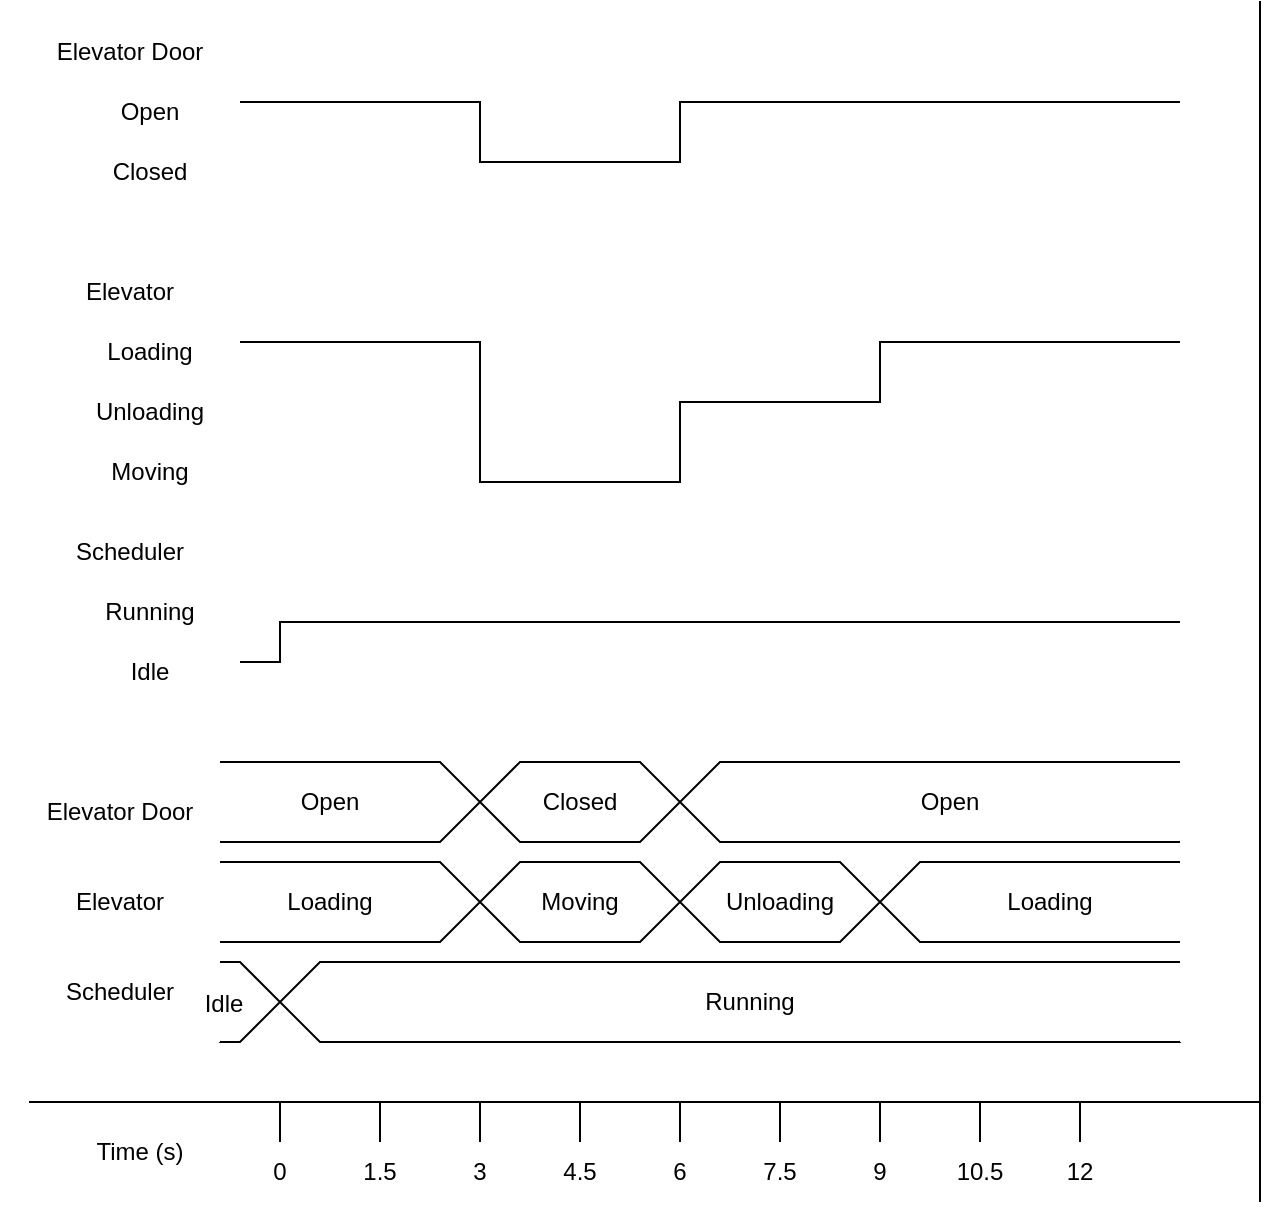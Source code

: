 <mxfile version="17.2.1" type="device"><diagram id="HoyUJeUU801dZwHToM5x" name="Page-1"><mxGraphModel dx="1102" dy="865" grid="1" gridSize="10" guides="1" tooltips="1" connect="1" arrows="1" fold="1" page="1" pageScale="1" pageWidth="850" pageHeight="1100" math="0" shadow="0"><root><mxCell id="0"/><mxCell id="1" parent="0"/><mxCell id="IDF-calFjhTrmIe_yZ9g-1" value="Elevator Door" style="text;html=1;strokeColor=none;fillColor=none;align=center;verticalAlign=middle;whiteSpace=wrap;rounded=0;" vertex="1" parent="1"><mxGeometry x="100" y="110" width="130" height="30" as="geometry"/></mxCell><mxCell id="IDF-calFjhTrmIe_yZ9g-2" value="Elevator" style="text;html=1;strokeColor=none;fillColor=none;align=center;verticalAlign=middle;whiteSpace=wrap;rounded=0;" vertex="1" parent="1"><mxGeometry x="100" y="230" width="130" height="30" as="geometry"/></mxCell><mxCell id="IDF-calFjhTrmIe_yZ9g-3" value="Scheduler" style="text;html=1;strokeColor=none;fillColor=none;align=center;verticalAlign=middle;whiteSpace=wrap;rounded=0;" vertex="1" parent="1"><mxGeometry x="100" y="360" width="130" height="30" as="geometry"/></mxCell><mxCell id="IDF-calFjhTrmIe_yZ9g-4" value="Running" style="text;html=1;strokeColor=none;fillColor=none;align=center;verticalAlign=middle;whiteSpace=wrap;rounded=0;" vertex="1" parent="1"><mxGeometry x="140" y="390" width="70" height="30" as="geometry"/></mxCell><mxCell id="IDF-calFjhTrmIe_yZ9g-6" value="Idle" style="text;html=1;strokeColor=none;fillColor=none;align=center;verticalAlign=middle;whiteSpace=wrap;rounded=0;" vertex="1" parent="1"><mxGeometry x="150" y="420" width="50" height="30" as="geometry"/></mxCell><mxCell id="IDF-calFjhTrmIe_yZ9g-7" value="Loading" style="text;html=1;strokeColor=none;fillColor=none;align=center;verticalAlign=middle;whiteSpace=wrap;rounded=0;" vertex="1" parent="1"><mxGeometry x="130" y="260" width="90" height="30" as="geometry"/></mxCell><mxCell id="IDF-calFjhTrmIe_yZ9g-8" value="Moving" style="text;html=1;strokeColor=none;fillColor=none;align=center;verticalAlign=middle;whiteSpace=wrap;rounded=0;" vertex="1" parent="1"><mxGeometry x="140" y="320" width="70" height="30" as="geometry"/></mxCell><mxCell id="IDF-calFjhTrmIe_yZ9g-9" value="Open" style="text;html=1;strokeColor=none;fillColor=none;align=center;verticalAlign=middle;whiteSpace=wrap;rounded=0;" vertex="1" parent="1"><mxGeometry x="135" y="140" width="80" height="30" as="geometry"/></mxCell><mxCell id="IDF-calFjhTrmIe_yZ9g-10" value="Closed" style="text;html=1;strokeColor=none;fillColor=none;align=center;verticalAlign=middle;whiteSpace=wrap;rounded=0;" vertex="1" parent="1"><mxGeometry x="140" y="170" width="70" height="30" as="geometry"/></mxCell><mxCell id="IDF-calFjhTrmIe_yZ9g-15" value="Time (s)" style="text;html=1;strokeColor=none;fillColor=none;align=center;verticalAlign=middle;whiteSpace=wrap;rounded=0;" vertex="1" parent="1"><mxGeometry x="140" y="660" width="60" height="30" as="geometry"/></mxCell><mxCell id="IDF-calFjhTrmIe_yZ9g-16" value="Unloading" style="text;html=1;strokeColor=none;fillColor=none;align=center;verticalAlign=middle;whiteSpace=wrap;rounded=0;" vertex="1" parent="1"><mxGeometry x="135" y="290" width="80" height="30" as="geometry"/></mxCell><mxCell id="IDF-calFjhTrmIe_yZ9g-19" value="" style="edgeStyle=elbowEdgeStyle;elbow=horizontal;endArrow=none;html=1;rounded=0;endFill=0;" edge="1" parent="1"><mxGeometry width="50" height="50" relative="1" as="geometry"><mxPoint x="220" y="150" as="sourcePoint"/><mxPoint x="400" y="180" as="targetPoint"/><Array as="points"><mxPoint x="340" y="170"/></Array></mxGeometry></mxCell><mxCell id="IDF-calFjhTrmIe_yZ9g-20" value="" style="edgeStyle=elbowEdgeStyle;elbow=horizontal;endArrow=none;html=1;rounded=0;endFill=0;" edge="1" parent="1"><mxGeometry width="50" height="50" relative="1" as="geometry"><mxPoint x="400" y="180" as="sourcePoint"/><mxPoint x="690" y="150" as="targetPoint"/><Array as="points"><mxPoint x="440" y="170"/></Array></mxGeometry></mxCell><mxCell id="IDF-calFjhTrmIe_yZ9g-21" value="" style="edgeStyle=elbowEdgeStyle;elbow=horizontal;endArrow=none;html=1;rounded=0;endFill=0;" edge="1" parent="1"><mxGeometry width="50" height="50" relative="1" as="geometry"><mxPoint x="220" y="270" as="sourcePoint"/><mxPoint x="430" y="340" as="targetPoint"/><Array as="points"><mxPoint x="340" y="300"/></Array></mxGeometry></mxCell><mxCell id="IDF-calFjhTrmIe_yZ9g-22" value="" style="edgeStyle=elbowEdgeStyle;elbow=horizontal;endArrow=none;html=1;rounded=0;endFill=0;" edge="1" parent="1"><mxGeometry width="50" height="50" relative="1" as="geometry"><mxPoint x="410" y="340" as="sourcePoint"/><mxPoint x="510" y="300" as="targetPoint"/><Array as="points"><mxPoint x="440" y="320"/></Array></mxGeometry></mxCell><mxCell id="IDF-calFjhTrmIe_yZ9g-23" value="" style="edgeStyle=elbowEdgeStyle;elbow=horizontal;endArrow=none;html=1;rounded=0;endFill=0;" edge="1" parent="1"><mxGeometry width="50" height="50" relative="1" as="geometry"><mxPoint x="500" y="300" as="sourcePoint"/><mxPoint x="690" y="270" as="targetPoint"/><Array as="points"><mxPoint x="540" y="270"/></Array></mxGeometry></mxCell><mxCell id="IDF-calFjhTrmIe_yZ9g-24" value="" style="edgeStyle=elbowEdgeStyle;elbow=horizontal;endArrow=none;html=1;rounded=0;endFill=0;" edge="1" parent="1"><mxGeometry width="50" height="50" relative="1" as="geometry"><mxPoint x="220" y="430" as="sourcePoint"/><mxPoint x="690" y="410" as="targetPoint"/><Array as="points"><mxPoint x="240" y="420"/></Array></mxGeometry></mxCell><mxCell id="IDF-calFjhTrmIe_yZ9g-38" value="" style="group" vertex="1" connectable="0" parent="1"><mxGeometry x="170" y="470" width="560" height="150" as="geometry"/></mxCell><mxCell id="IDF-calFjhTrmIe_yZ9g-35" value="" style="group" vertex="1" connectable="0" parent="IDF-calFjhTrmIe_yZ9g-38"><mxGeometry x="20" y="10" width="520" height="140" as="geometry"/></mxCell><mxCell id="IDF-calFjhTrmIe_yZ9g-26" value="Running" style="shape=hexagon;perimeter=hexagonPerimeter2;whiteSpace=wrap;html=1;fixedSize=1;" vertex="1" parent="IDF-calFjhTrmIe_yZ9g-35"><mxGeometry x="50" y="100" width="470" height="40" as="geometry"/></mxCell><mxCell id="IDF-calFjhTrmIe_yZ9g-27" value="Loading" style="shape=hexagon;perimeter=hexagonPerimeter2;whiteSpace=wrap;html=1;fixedSize=1;" vertex="1" parent="IDF-calFjhTrmIe_yZ9g-35"><mxGeometry y="50" width="150" height="40" as="geometry"/></mxCell><mxCell id="IDF-calFjhTrmIe_yZ9g-28" value="Moving" style="shape=hexagon;perimeter=hexagonPerimeter2;whiteSpace=wrap;html=1;fixedSize=1;" vertex="1" parent="IDF-calFjhTrmIe_yZ9g-35"><mxGeometry x="150" y="50" width="100" height="40" as="geometry"/></mxCell><mxCell id="IDF-calFjhTrmIe_yZ9g-29" value="Unloading" style="shape=hexagon;perimeter=hexagonPerimeter2;whiteSpace=wrap;html=1;fixedSize=1;" vertex="1" parent="IDF-calFjhTrmIe_yZ9g-35"><mxGeometry x="250" y="50" width="100" height="40" as="geometry"/></mxCell><mxCell id="IDF-calFjhTrmIe_yZ9g-30" value="Loading" style="shape=hexagon;perimeter=hexagonPerimeter2;whiteSpace=wrap;html=1;fixedSize=1;" vertex="1" parent="IDF-calFjhTrmIe_yZ9g-35"><mxGeometry x="350" y="50" width="170" height="40" as="geometry"/></mxCell><mxCell id="IDF-calFjhTrmIe_yZ9g-31" value="" style="shape=hexagon;perimeter=hexagonPerimeter2;whiteSpace=wrap;html=1;fixedSize=1;" vertex="1" parent="IDF-calFjhTrmIe_yZ9g-35"><mxGeometry y="100" width="50" height="40" as="geometry"/></mxCell><mxCell id="IDF-calFjhTrmIe_yZ9g-32" value="Open" style="shape=hexagon;perimeter=hexagonPerimeter2;whiteSpace=wrap;html=1;fixedSize=1;" vertex="1" parent="IDF-calFjhTrmIe_yZ9g-35"><mxGeometry width="150" height="40" as="geometry"/></mxCell><mxCell id="IDF-calFjhTrmIe_yZ9g-33" value="Closed" style="shape=hexagon;perimeter=hexagonPerimeter2;whiteSpace=wrap;html=1;fixedSize=1;" vertex="1" parent="IDF-calFjhTrmIe_yZ9g-35"><mxGeometry x="150" width="100" height="40" as="geometry"/></mxCell><mxCell id="IDF-calFjhTrmIe_yZ9g-34" value="Open" style="shape=hexagon;perimeter=hexagonPerimeter2;whiteSpace=wrap;html=1;fixedSize=1;" vertex="1" parent="IDF-calFjhTrmIe_yZ9g-35"><mxGeometry x="250" width="270" height="40" as="geometry"/></mxCell><mxCell id="IDF-calFjhTrmIe_yZ9g-36" value="" style="rounded=0;whiteSpace=wrap;html=1;fillColor=default;strokeColor=none;" vertex="1" parent="IDF-calFjhTrmIe_yZ9g-38"><mxGeometry width="40" height="150" as="geometry"/></mxCell><mxCell id="IDF-calFjhTrmIe_yZ9g-37" value="" style="rounded=0;whiteSpace=wrap;html=1;fillColor=default;strokeColor=none;" vertex="1" parent="IDF-calFjhTrmIe_yZ9g-38"><mxGeometry x="520" width="30" height="150" as="geometry"/></mxCell><mxCell id="IDF-calFjhTrmIe_yZ9g-39" value="Scheduler" style="text;html=1;strokeColor=none;fillColor=none;align=center;verticalAlign=middle;whiteSpace=wrap;rounded=0;" vertex="1" parent="IDF-calFjhTrmIe_yZ9g-38"><mxGeometry x="-40" y="110" width="60" height="30" as="geometry"/></mxCell><mxCell id="IDF-calFjhTrmIe_yZ9g-42" value="Idle" style="text;html=1;strokeColor=none;fillColor=none;align=center;verticalAlign=middle;whiteSpace=wrap;rounded=0;" vertex="1" parent="IDF-calFjhTrmIe_yZ9g-38"><mxGeometry x="12" y="116" width="60" height="30" as="geometry"/></mxCell><mxCell id="IDF-calFjhTrmIe_yZ9g-40" value="Elevator" style="text;html=1;strokeColor=none;fillColor=none;align=center;verticalAlign=middle;whiteSpace=wrap;rounded=0;" vertex="1" parent="1"><mxGeometry x="130" y="535" width="60" height="30" as="geometry"/></mxCell><mxCell id="IDF-calFjhTrmIe_yZ9g-41" value="Elevator Door" style="text;html=1;strokeColor=none;fillColor=none;align=center;verticalAlign=middle;whiteSpace=wrap;rounded=0;" vertex="1" parent="1"><mxGeometry x="120" y="490" width="80" height="30" as="geometry"/></mxCell><mxCell id="IDF-calFjhTrmIe_yZ9g-44" value="" style="endArrow=none;html=1;rounded=0;entryX=1;entryY=1;entryDx=0;entryDy=0;" edge="1" parent="1"><mxGeometry width="50" height="50" relative="1" as="geometry"><mxPoint x="730" y="700" as="sourcePoint"/><mxPoint x="730" y="650" as="targetPoint"/></mxGeometry></mxCell><mxCell id="IDF-calFjhTrmIe_yZ9g-45" value="" style="endArrow=none;html=1;rounded=0;entryX=1;entryY=1;entryDx=0;entryDy=0;" edge="1" parent="1"><mxGeometry width="50" height="50" relative="1" as="geometry"><mxPoint x="240" y="670" as="sourcePoint"/><mxPoint x="240" y="650" as="targetPoint"/></mxGeometry></mxCell><mxCell id="IDF-calFjhTrmIe_yZ9g-46" value="" style="endArrow=none;html=1;rounded=0;entryX=1;entryY=1;entryDx=0;entryDy=0;" edge="1" parent="1"><mxGeometry width="50" height="50" relative="1" as="geometry"><mxPoint x="340" y="670" as="sourcePoint"/><mxPoint x="340" y="650" as="targetPoint"/></mxGeometry></mxCell><mxCell id="IDF-calFjhTrmIe_yZ9g-47" value="" style="endArrow=none;html=1;rounded=0;entryX=1;entryY=1;entryDx=0;entryDy=0;" edge="1" parent="1"><mxGeometry width="50" height="50" relative="1" as="geometry"><mxPoint x="440" y="670" as="sourcePoint"/><mxPoint x="440" y="650" as="targetPoint"/></mxGeometry></mxCell><mxCell id="IDF-calFjhTrmIe_yZ9g-48" value="" style="endArrow=none;html=1;rounded=0;entryX=1;entryY=1;entryDx=0;entryDy=0;" edge="1" parent="1"><mxGeometry width="50" height="50" relative="1" as="geometry"><mxPoint x="540" y="670" as="sourcePoint"/><mxPoint x="540" y="650" as="targetPoint"/></mxGeometry></mxCell><mxCell id="IDF-calFjhTrmIe_yZ9g-49" value="0" style="text;html=1;strokeColor=none;fillColor=none;align=center;verticalAlign=middle;whiteSpace=wrap;rounded=0;" vertex="1" parent="1"><mxGeometry x="210" y="670" width="60" height="30" as="geometry"/></mxCell><mxCell id="IDF-calFjhTrmIe_yZ9g-50" value="3" style="text;html=1;strokeColor=none;fillColor=none;align=center;verticalAlign=middle;whiteSpace=wrap;rounded=0;" vertex="1" parent="1"><mxGeometry x="310" y="670" width="60" height="30" as="geometry"/></mxCell><mxCell id="IDF-calFjhTrmIe_yZ9g-51" value="6" style="text;html=1;strokeColor=none;fillColor=none;align=center;verticalAlign=middle;whiteSpace=wrap;rounded=0;" vertex="1" parent="1"><mxGeometry x="410" y="670" width="60" height="30" as="geometry"/></mxCell><mxCell id="IDF-calFjhTrmIe_yZ9g-52" value="9" style="text;html=1;strokeColor=none;fillColor=none;align=center;verticalAlign=middle;whiteSpace=wrap;rounded=0;" vertex="1" parent="1"><mxGeometry x="510" y="670" width="60" height="30" as="geometry"/></mxCell><mxCell id="IDF-calFjhTrmIe_yZ9g-57" value="" style="endArrow=none;html=1;rounded=0;entryX=1;entryY=1;entryDx=0;entryDy=0;" edge="1" parent="1"><mxGeometry width="50" height="50" relative="1" as="geometry"><mxPoint x="640" y="670" as="sourcePoint"/><mxPoint x="640" y="650" as="targetPoint"/></mxGeometry></mxCell><mxCell id="IDF-calFjhTrmIe_yZ9g-58" value="12" style="text;html=1;strokeColor=none;fillColor=none;align=center;verticalAlign=middle;whiteSpace=wrap;rounded=0;" vertex="1" parent="1"><mxGeometry x="610" y="670" width="60" height="30" as="geometry"/></mxCell><mxCell id="IDF-calFjhTrmIe_yZ9g-60" value="" style="endArrow=none;html=1;rounded=0;entryX=1;entryY=1;entryDx=0;entryDy=0;" edge="1" parent="1"><mxGeometry width="50" height="50" relative="1" as="geometry"><mxPoint x="290" y="670" as="sourcePoint"/><mxPoint x="290" y="650" as="targetPoint"/></mxGeometry></mxCell><mxCell id="IDF-calFjhTrmIe_yZ9g-61" value="" style="endArrow=none;html=1;rounded=0;entryX=1;entryY=1;entryDx=0;entryDy=0;" edge="1" parent="1"><mxGeometry width="50" height="50" relative="1" as="geometry"><mxPoint x="390" y="670" as="sourcePoint"/><mxPoint x="390" y="650" as="targetPoint"/></mxGeometry></mxCell><mxCell id="IDF-calFjhTrmIe_yZ9g-62" value="" style="endArrow=none;html=1;rounded=0;entryX=1;entryY=1;entryDx=0;entryDy=0;" edge="1" parent="1"><mxGeometry width="50" height="50" relative="1" as="geometry"><mxPoint x="490" y="670" as="sourcePoint"/><mxPoint x="490" y="650" as="targetPoint"/></mxGeometry></mxCell><mxCell id="IDF-calFjhTrmIe_yZ9g-63" value="" style="endArrow=none;html=1;rounded=0;entryX=1;entryY=1;entryDx=0;entryDy=0;" edge="1" parent="1"><mxGeometry width="50" height="50" relative="1" as="geometry"><mxPoint x="590" y="670" as="sourcePoint"/><mxPoint x="590" y="650" as="targetPoint"/></mxGeometry></mxCell><mxCell id="IDF-calFjhTrmIe_yZ9g-64" value="1.5" style="text;html=1;strokeColor=none;fillColor=none;align=center;verticalAlign=middle;whiteSpace=wrap;rounded=0;" vertex="1" parent="1"><mxGeometry x="260" y="670" width="60" height="30" as="geometry"/></mxCell><mxCell id="IDF-calFjhTrmIe_yZ9g-65" value="4.5" style="text;html=1;strokeColor=none;fillColor=none;align=center;verticalAlign=middle;whiteSpace=wrap;rounded=0;" vertex="1" parent="1"><mxGeometry x="360" y="670" width="60" height="30" as="geometry"/></mxCell><mxCell id="IDF-calFjhTrmIe_yZ9g-66" value="7.5" style="text;html=1;strokeColor=none;fillColor=none;align=center;verticalAlign=middle;whiteSpace=wrap;rounded=0;" vertex="1" parent="1"><mxGeometry x="460" y="670" width="60" height="30" as="geometry"/></mxCell><mxCell id="IDF-calFjhTrmIe_yZ9g-67" value="10.5" style="text;html=1;strokeColor=none;fillColor=none;align=center;verticalAlign=middle;whiteSpace=wrap;rounded=0;" vertex="1" parent="1"><mxGeometry x="560" y="670" width="60" height="30" as="geometry"/></mxCell><mxCell id="IDF-calFjhTrmIe_yZ9g-68" value="" style="shape=partialRectangle;whiteSpace=wrap;html=1;top=0;left=0;fillColor=none;" vertex="1" parent="1"><mxGeometry x="115" y="100" width="615" height="550" as="geometry"/></mxCell></root></mxGraphModel></diagram></mxfile>